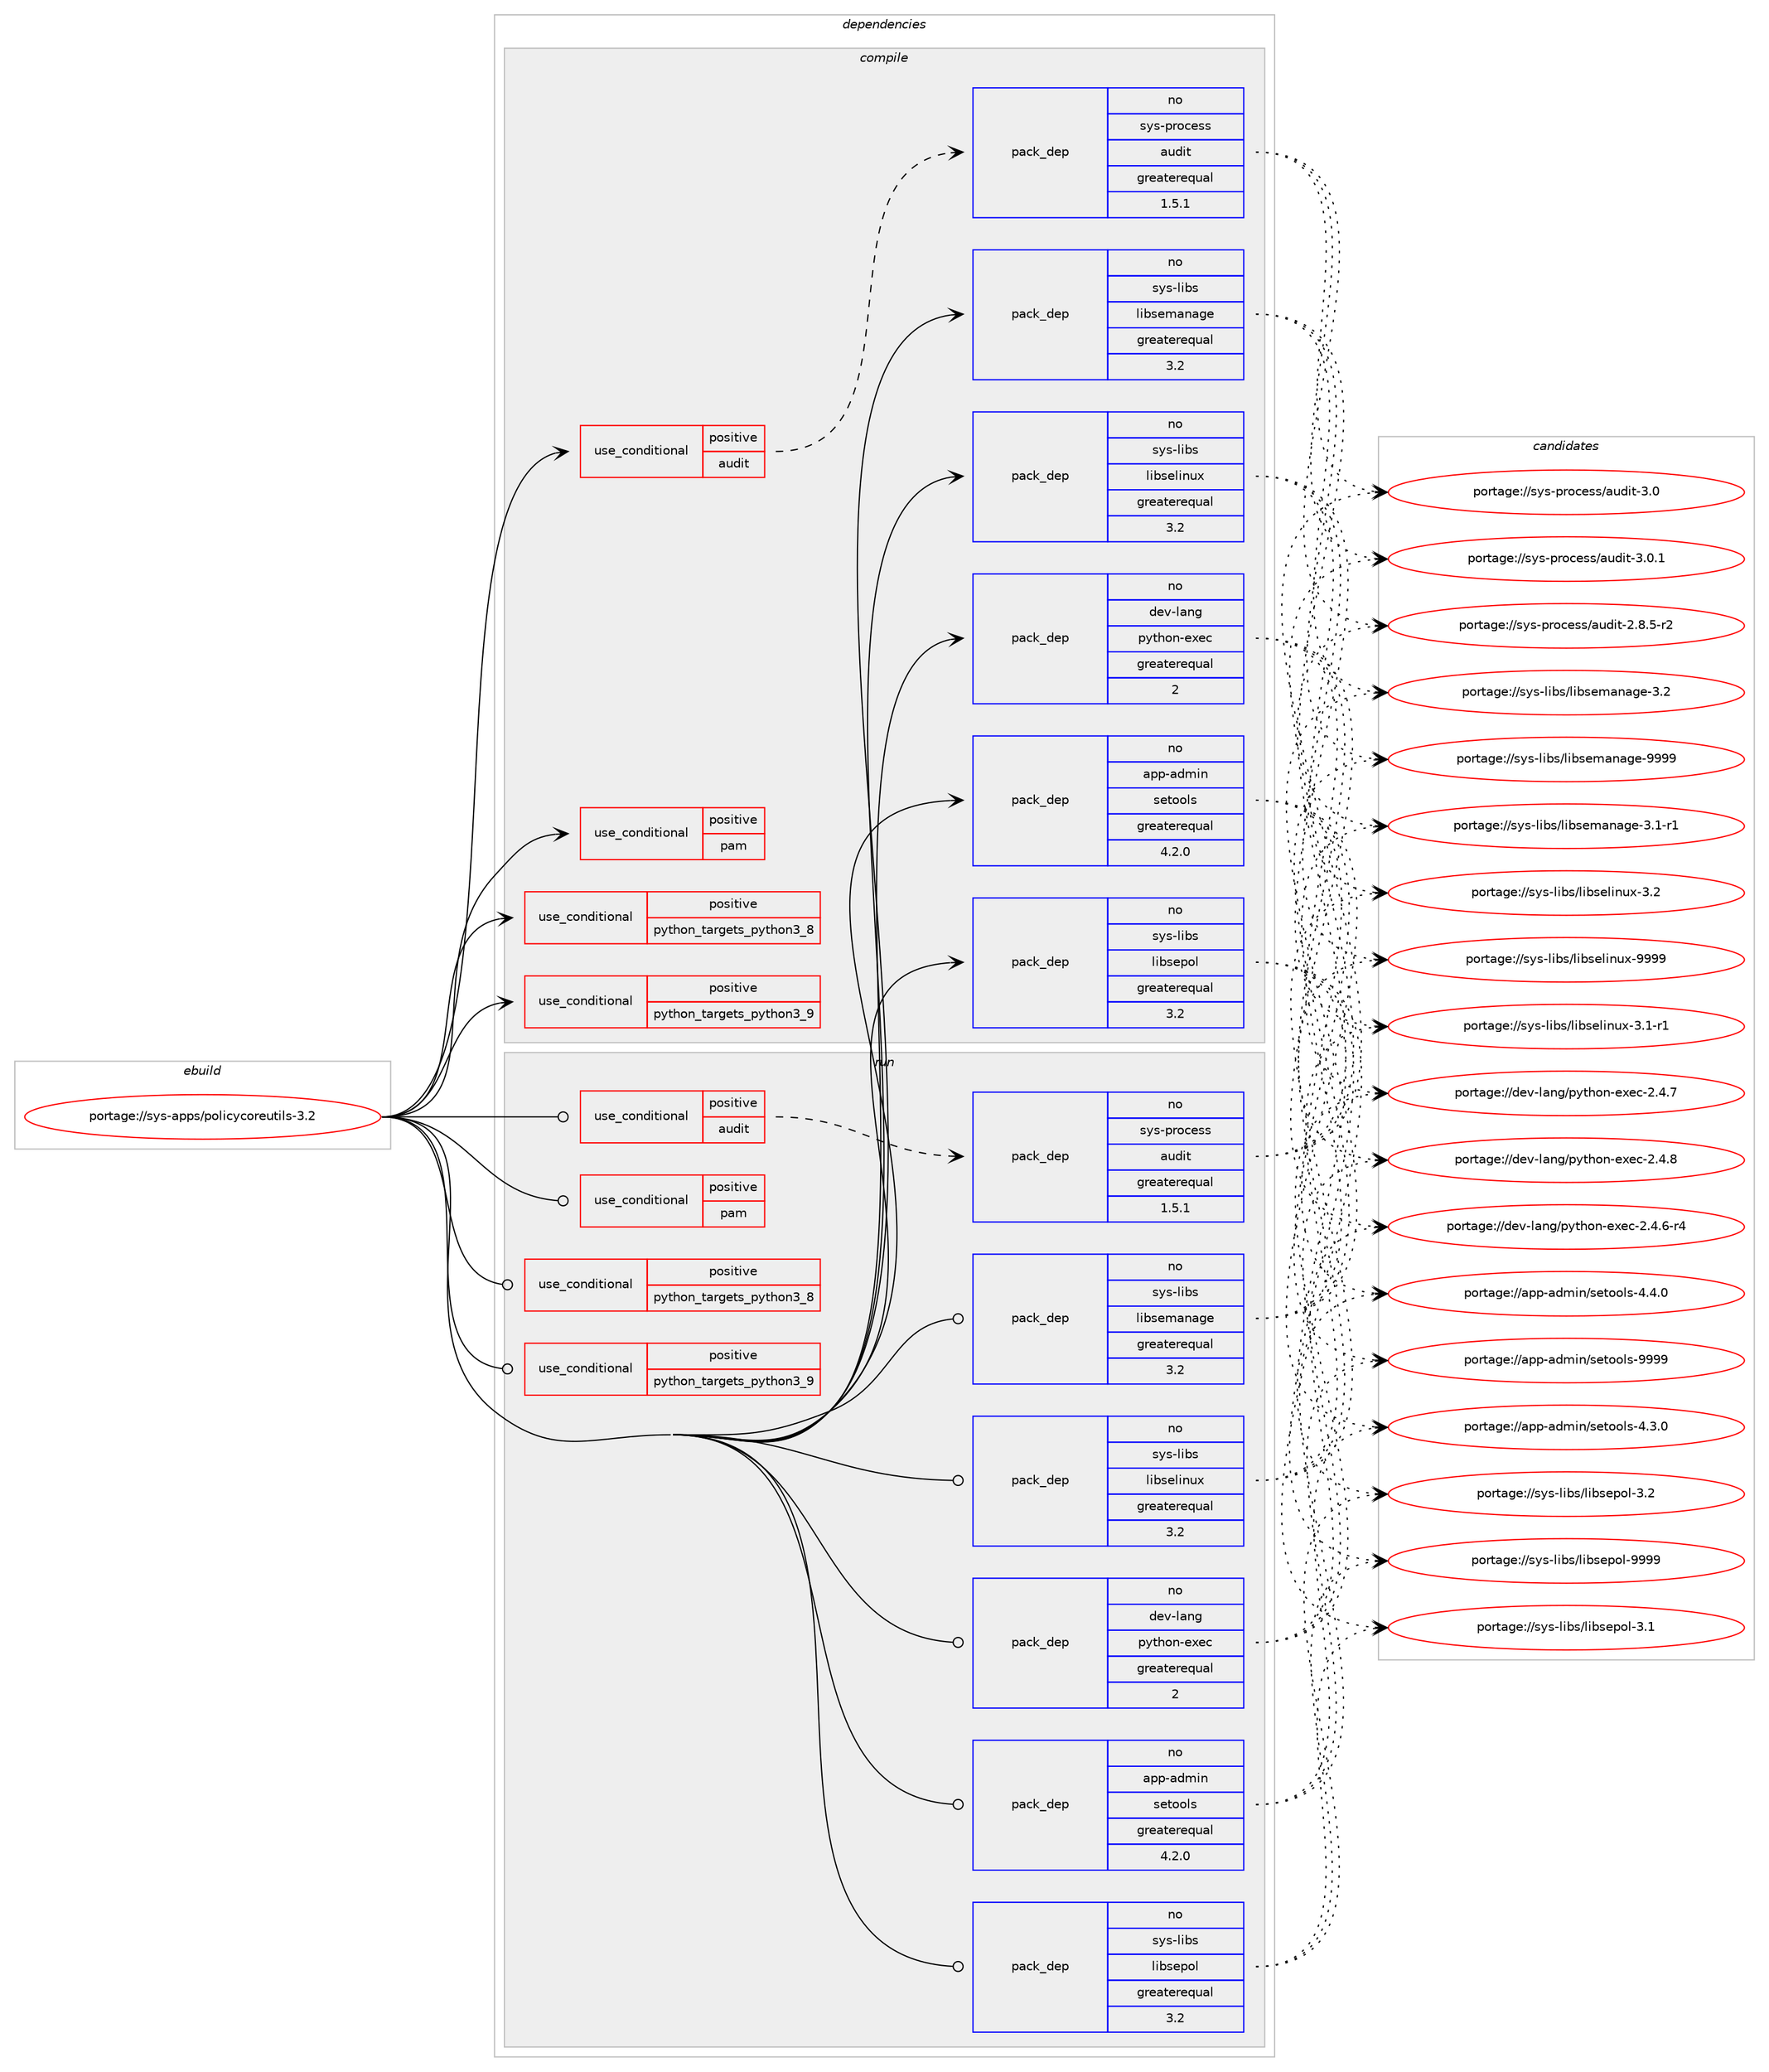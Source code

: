 digraph prolog {

# *************
# Graph options
# *************

newrank=true;
concentrate=true;
compound=true;
graph [rankdir=LR,fontname=Helvetica,fontsize=10,ranksep=1.5];#, ranksep=2.5, nodesep=0.2];
edge  [arrowhead=vee];
node  [fontname=Helvetica,fontsize=10];

# **********
# The ebuild
# **********

subgraph cluster_leftcol {
color=gray;
rank=same;
label=<<i>ebuild</i>>;
id [label="portage://sys-apps/policycoreutils-3.2", color=red, width=4, href="../sys-apps/policycoreutils-3.2.svg"];
}

# ****************
# The dependencies
# ****************

subgraph cluster_midcol {
color=gray;
label=<<i>dependencies</i>>;
subgraph cluster_compile {
fillcolor="#eeeeee";
style=filled;
label=<<i>compile</i>>;
subgraph cond173 {
dependency315 [label=<<TABLE BORDER="0" CELLBORDER="1" CELLSPACING="0" CELLPADDING="4"><TR><TD ROWSPAN="3" CELLPADDING="10">use_conditional</TD></TR><TR><TD>positive</TD></TR><TR><TD>audit</TD></TR></TABLE>>, shape=none, color=red];
subgraph pack141 {
dependency316 [label=<<TABLE BORDER="0" CELLBORDER="1" CELLSPACING="0" CELLPADDING="4" WIDTH="220"><TR><TD ROWSPAN="6" CELLPADDING="30">pack_dep</TD></TR><TR><TD WIDTH="110">no</TD></TR><TR><TD>sys-process</TD></TR><TR><TD>audit</TD></TR><TR><TD>greaterequal</TD></TR><TR><TD>1.5.1</TD></TR></TABLE>>, shape=none, color=blue];
}
dependency315:e -> dependency316:w [weight=20,style="dashed",arrowhead="vee"];
}
id:e -> dependency315:w [weight=20,style="solid",arrowhead="vee"];
subgraph cond174 {
dependency317 [label=<<TABLE BORDER="0" CELLBORDER="1" CELLSPACING="0" CELLPADDING="4"><TR><TD ROWSPAN="3" CELLPADDING="10">use_conditional</TD></TR><TR><TD>positive</TD></TR><TR><TD>pam</TD></TR></TABLE>>, shape=none, color=red];
# *** BEGIN UNKNOWN DEPENDENCY TYPE (TODO) ***
# dependency317 -> package_dependency(portage://sys-apps/policycoreutils-3.2,install,no,sys-libs,pam,none,[,,],any_same_slot,[])
# *** END UNKNOWN DEPENDENCY TYPE (TODO) ***

}
id:e -> dependency317:w [weight=20,style="solid",arrowhead="vee"];
subgraph cond175 {
dependency318 [label=<<TABLE BORDER="0" CELLBORDER="1" CELLSPACING="0" CELLPADDING="4"><TR><TD ROWSPAN="3" CELLPADDING="10">use_conditional</TD></TR><TR><TD>positive</TD></TR><TR><TD>python_targets_python3_8</TD></TR></TABLE>>, shape=none, color=red];
# *** BEGIN UNKNOWN DEPENDENCY TYPE (TODO) ***
# dependency318 -> package_dependency(portage://sys-apps/policycoreutils-3.2,install,no,dev-lang,python,none,[,,],[slot(3.8)],[use(enable(xml),none)])
# *** END UNKNOWN DEPENDENCY TYPE (TODO) ***

}
id:e -> dependency318:w [weight=20,style="solid",arrowhead="vee"];
subgraph cond176 {
dependency319 [label=<<TABLE BORDER="0" CELLBORDER="1" CELLSPACING="0" CELLPADDING="4"><TR><TD ROWSPAN="3" CELLPADDING="10">use_conditional</TD></TR><TR><TD>positive</TD></TR><TR><TD>python_targets_python3_9</TD></TR></TABLE>>, shape=none, color=red];
# *** BEGIN UNKNOWN DEPENDENCY TYPE (TODO) ***
# dependency319 -> package_dependency(portage://sys-apps/policycoreutils-3.2,install,no,dev-lang,python,none,[,,],[slot(3.9)],[use(enable(xml),none)])
# *** END UNKNOWN DEPENDENCY TYPE (TODO) ***

}
id:e -> dependency319:w [weight=20,style="solid",arrowhead="vee"];
subgraph pack142 {
dependency320 [label=<<TABLE BORDER="0" CELLBORDER="1" CELLSPACING="0" CELLPADDING="4" WIDTH="220"><TR><TD ROWSPAN="6" CELLPADDING="30">pack_dep</TD></TR><TR><TD WIDTH="110">no</TD></TR><TR><TD>app-admin</TD></TR><TR><TD>setools</TD></TR><TR><TD>greaterequal</TD></TR><TR><TD>4.2.0</TD></TR></TABLE>>, shape=none, color=blue];
}
id:e -> dependency320:w [weight=20,style="solid",arrowhead="vee"];
subgraph pack143 {
dependency321 [label=<<TABLE BORDER="0" CELLBORDER="1" CELLSPACING="0" CELLPADDING="4" WIDTH="220"><TR><TD ROWSPAN="6" CELLPADDING="30">pack_dep</TD></TR><TR><TD WIDTH="110">no</TD></TR><TR><TD>dev-lang</TD></TR><TR><TD>python-exec</TD></TR><TR><TD>greaterequal</TD></TR><TR><TD>2</TD></TR></TABLE>>, shape=none, color=blue];
}
id:e -> dependency321:w [weight=20,style="solid",arrowhead="vee"];
# *** BEGIN UNKNOWN DEPENDENCY TYPE (TODO) ***
# id -> package_dependency(portage://sys-apps/policycoreutils-3.2,install,no,sys-libs,libcap-ng,none,[,,],any_same_slot,[])
# *** END UNKNOWN DEPENDENCY TYPE (TODO) ***

subgraph pack144 {
dependency322 [label=<<TABLE BORDER="0" CELLBORDER="1" CELLSPACING="0" CELLPADDING="4" WIDTH="220"><TR><TD ROWSPAN="6" CELLPADDING="30">pack_dep</TD></TR><TR><TD WIDTH="110">no</TD></TR><TR><TD>sys-libs</TD></TR><TR><TD>libselinux</TD></TR><TR><TD>greaterequal</TD></TR><TR><TD>3.2</TD></TR></TABLE>>, shape=none, color=blue];
}
id:e -> dependency322:w [weight=20,style="solid",arrowhead="vee"];
subgraph pack145 {
dependency323 [label=<<TABLE BORDER="0" CELLBORDER="1" CELLSPACING="0" CELLPADDING="4" WIDTH="220"><TR><TD ROWSPAN="6" CELLPADDING="30">pack_dep</TD></TR><TR><TD WIDTH="110">no</TD></TR><TR><TD>sys-libs</TD></TR><TR><TD>libsemanage</TD></TR><TR><TD>greaterequal</TD></TR><TR><TD>3.2</TD></TR></TABLE>>, shape=none, color=blue];
}
id:e -> dependency323:w [weight=20,style="solid",arrowhead="vee"];
subgraph pack146 {
dependency324 [label=<<TABLE BORDER="0" CELLBORDER="1" CELLSPACING="0" CELLPADDING="4" WIDTH="220"><TR><TD ROWSPAN="6" CELLPADDING="30">pack_dep</TD></TR><TR><TD WIDTH="110">no</TD></TR><TR><TD>sys-libs</TD></TR><TR><TD>libsepol</TD></TR><TR><TD>greaterequal</TD></TR><TR><TD>3.2</TD></TR></TABLE>>, shape=none, color=blue];
}
id:e -> dependency324:w [weight=20,style="solid",arrowhead="vee"];
}
subgraph cluster_compileandrun {
fillcolor="#eeeeee";
style=filled;
label=<<i>compile and run</i>>;
}
subgraph cluster_run {
fillcolor="#eeeeee";
style=filled;
label=<<i>run</i>>;
subgraph cond177 {
dependency325 [label=<<TABLE BORDER="0" CELLBORDER="1" CELLSPACING="0" CELLPADDING="4"><TR><TD ROWSPAN="3" CELLPADDING="10">use_conditional</TD></TR><TR><TD>positive</TD></TR><TR><TD>audit</TD></TR></TABLE>>, shape=none, color=red];
subgraph pack147 {
dependency326 [label=<<TABLE BORDER="0" CELLBORDER="1" CELLSPACING="0" CELLPADDING="4" WIDTH="220"><TR><TD ROWSPAN="6" CELLPADDING="30">pack_dep</TD></TR><TR><TD WIDTH="110">no</TD></TR><TR><TD>sys-process</TD></TR><TR><TD>audit</TD></TR><TR><TD>greaterequal</TD></TR><TR><TD>1.5.1</TD></TR></TABLE>>, shape=none, color=blue];
}
dependency325:e -> dependency326:w [weight=20,style="dashed",arrowhead="vee"];
}
id:e -> dependency325:w [weight=20,style="solid",arrowhead="odot"];
subgraph cond178 {
dependency327 [label=<<TABLE BORDER="0" CELLBORDER="1" CELLSPACING="0" CELLPADDING="4"><TR><TD ROWSPAN="3" CELLPADDING="10">use_conditional</TD></TR><TR><TD>positive</TD></TR><TR><TD>pam</TD></TR></TABLE>>, shape=none, color=red];
# *** BEGIN UNKNOWN DEPENDENCY TYPE (TODO) ***
# dependency327 -> package_dependency(portage://sys-apps/policycoreutils-3.2,run,no,sys-libs,pam,none,[,,],any_same_slot,[])
# *** END UNKNOWN DEPENDENCY TYPE (TODO) ***

}
id:e -> dependency327:w [weight=20,style="solid",arrowhead="odot"];
subgraph cond179 {
dependency328 [label=<<TABLE BORDER="0" CELLBORDER="1" CELLSPACING="0" CELLPADDING="4"><TR><TD ROWSPAN="3" CELLPADDING="10">use_conditional</TD></TR><TR><TD>positive</TD></TR><TR><TD>python_targets_python3_8</TD></TR></TABLE>>, shape=none, color=red];
# *** BEGIN UNKNOWN DEPENDENCY TYPE (TODO) ***
# dependency328 -> package_dependency(portage://sys-apps/policycoreutils-3.2,run,no,dev-lang,python,none,[,,],[slot(3.8)],[use(enable(xml),none)])
# *** END UNKNOWN DEPENDENCY TYPE (TODO) ***

}
id:e -> dependency328:w [weight=20,style="solid",arrowhead="odot"];
subgraph cond180 {
dependency329 [label=<<TABLE BORDER="0" CELLBORDER="1" CELLSPACING="0" CELLPADDING="4"><TR><TD ROWSPAN="3" CELLPADDING="10">use_conditional</TD></TR><TR><TD>positive</TD></TR><TR><TD>python_targets_python3_9</TD></TR></TABLE>>, shape=none, color=red];
# *** BEGIN UNKNOWN DEPENDENCY TYPE (TODO) ***
# dependency329 -> package_dependency(portage://sys-apps/policycoreutils-3.2,run,no,dev-lang,python,none,[,,],[slot(3.9)],[use(enable(xml),none)])
# *** END UNKNOWN DEPENDENCY TYPE (TODO) ***

}
id:e -> dependency329:w [weight=20,style="solid",arrowhead="odot"];
subgraph pack148 {
dependency330 [label=<<TABLE BORDER="0" CELLBORDER="1" CELLSPACING="0" CELLPADDING="4" WIDTH="220"><TR><TD ROWSPAN="6" CELLPADDING="30">pack_dep</TD></TR><TR><TD WIDTH="110">no</TD></TR><TR><TD>app-admin</TD></TR><TR><TD>setools</TD></TR><TR><TD>greaterequal</TD></TR><TR><TD>4.2.0</TD></TR></TABLE>>, shape=none, color=blue];
}
id:e -> dependency330:w [weight=20,style="solid",arrowhead="odot"];
# *** BEGIN UNKNOWN DEPENDENCY TYPE (TODO) ***
# id -> package_dependency(portage://sys-apps/policycoreutils-3.2,run,no,app-misc,pax-utils,none,[,,],[],[])
# *** END UNKNOWN DEPENDENCY TYPE (TODO) ***

subgraph pack149 {
dependency331 [label=<<TABLE BORDER="0" CELLBORDER="1" CELLSPACING="0" CELLPADDING="4" WIDTH="220"><TR><TD ROWSPAN="6" CELLPADDING="30">pack_dep</TD></TR><TR><TD WIDTH="110">no</TD></TR><TR><TD>dev-lang</TD></TR><TR><TD>python-exec</TD></TR><TR><TD>greaterequal</TD></TR><TR><TD>2</TD></TR></TABLE>>, shape=none, color=blue];
}
id:e -> dependency331:w [weight=20,style="solid",arrowhead="odot"];
# *** BEGIN UNKNOWN DEPENDENCY TYPE (TODO) ***
# id -> package_dependency(portage://sys-apps/policycoreutils-3.2,run,no,sys-libs,libcap-ng,none,[,,],any_same_slot,[])
# *** END UNKNOWN DEPENDENCY TYPE (TODO) ***

subgraph pack150 {
dependency332 [label=<<TABLE BORDER="0" CELLBORDER="1" CELLSPACING="0" CELLPADDING="4" WIDTH="220"><TR><TD ROWSPAN="6" CELLPADDING="30">pack_dep</TD></TR><TR><TD WIDTH="110">no</TD></TR><TR><TD>sys-libs</TD></TR><TR><TD>libselinux</TD></TR><TR><TD>greaterequal</TD></TR><TR><TD>3.2</TD></TR></TABLE>>, shape=none, color=blue];
}
id:e -> dependency332:w [weight=20,style="solid",arrowhead="odot"];
subgraph pack151 {
dependency333 [label=<<TABLE BORDER="0" CELLBORDER="1" CELLSPACING="0" CELLPADDING="4" WIDTH="220"><TR><TD ROWSPAN="6" CELLPADDING="30">pack_dep</TD></TR><TR><TD WIDTH="110">no</TD></TR><TR><TD>sys-libs</TD></TR><TR><TD>libsemanage</TD></TR><TR><TD>greaterequal</TD></TR><TR><TD>3.2</TD></TR></TABLE>>, shape=none, color=blue];
}
id:e -> dependency333:w [weight=20,style="solid",arrowhead="odot"];
subgraph pack152 {
dependency334 [label=<<TABLE BORDER="0" CELLBORDER="1" CELLSPACING="0" CELLPADDING="4" WIDTH="220"><TR><TD ROWSPAN="6" CELLPADDING="30">pack_dep</TD></TR><TR><TD WIDTH="110">no</TD></TR><TR><TD>sys-libs</TD></TR><TR><TD>libsepol</TD></TR><TR><TD>greaterequal</TD></TR><TR><TD>3.2</TD></TR></TABLE>>, shape=none, color=blue];
}
id:e -> dependency334:w [weight=20,style="solid",arrowhead="odot"];
}
}

# **************
# The candidates
# **************

subgraph cluster_choices {
rank=same;
color=gray;
label=<<i>candidates</i>>;

subgraph choice141 {
color=black;
nodesep=1;
choice115121115451121141119910111511547971171001051164550465646534511450 [label="portage://sys-process/audit-2.8.5-r2", color=red, width=4,href="../sys-process/audit-2.8.5-r2.svg"];
choice1151211154511211411199101115115479711710010511645514648 [label="portage://sys-process/audit-3.0", color=red, width=4,href="../sys-process/audit-3.0.svg"];
choice11512111545112114111991011151154797117100105116455146484649 [label="portage://sys-process/audit-3.0.1", color=red, width=4,href="../sys-process/audit-3.0.1.svg"];
dependency316:e -> choice115121115451121141119910111511547971171001051164550465646534511450:w [style=dotted,weight="100"];
dependency316:e -> choice1151211154511211411199101115115479711710010511645514648:w [style=dotted,weight="100"];
dependency316:e -> choice11512111545112114111991011151154797117100105116455146484649:w [style=dotted,weight="100"];
}
subgraph choice142 {
color=black;
nodesep=1;
choice97112112459710010910511047115101116111111108115455246514648 [label="portage://app-admin/setools-4.3.0", color=red, width=4,href="../app-admin/setools-4.3.0.svg"];
choice97112112459710010910511047115101116111111108115455246524648 [label="portage://app-admin/setools-4.4.0", color=red, width=4,href="../app-admin/setools-4.4.0.svg"];
choice971121124597100109105110471151011161111111081154557575757 [label="portage://app-admin/setools-9999", color=red, width=4,href="../app-admin/setools-9999.svg"];
dependency320:e -> choice97112112459710010910511047115101116111111108115455246514648:w [style=dotted,weight="100"];
dependency320:e -> choice97112112459710010910511047115101116111111108115455246524648:w [style=dotted,weight="100"];
dependency320:e -> choice971121124597100109105110471151011161111111081154557575757:w [style=dotted,weight="100"];
}
subgraph choice143 {
color=black;
nodesep=1;
choice10010111845108971101034711212111610411111045101120101994550465246544511452 [label="portage://dev-lang/python-exec-2.4.6-r4", color=red, width=4,href="../dev-lang/python-exec-2.4.6-r4.svg"];
choice1001011184510897110103471121211161041111104510112010199455046524655 [label="portage://dev-lang/python-exec-2.4.7", color=red, width=4,href="../dev-lang/python-exec-2.4.7.svg"];
choice1001011184510897110103471121211161041111104510112010199455046524656 [label="portage://dev-lang/python-exec-2.4.8", color=red, width=4,href="../dev-lang/python-exec-2.4.8.svg"];
dependency321:e -> choice10010111845108971101034711212111610411111045101120101994550465246544511452:w [style=dotted,weight="100"];
dependency321:e -> choice1001011184510897110103471121211161041111104510112010199455046524655:w [style=dotted,weight="100"];
dependency321:e -> choice1001011184510897110103471121211161041111104510112010199455046524656:w [style=dotted,weight="100"];
}
subgraph choice144 {
color=black;
nodesep=1;
choice11512111545108105981154710810598115101108105110117120455146494511449 [label="portage://sys-libs/libselinux-3.1-r1", color=red, width=4,href="../sys-libs/libselinux-3.1-r1.svg"];
choice1151211154510810598115471081059811510110810511011712045514650 [label="portage://sys-libs/libselinux-3.2", color=red, width=4,href="../sys-libs/libselinux-3.2.svg"];
choice115121115451081059811547108105981151011081051101171204557575757 [label="portage://sys-libs/libselinux-9999", color=red, width=4,href="../sys-libs/libselinux-9999.svg"];
dependency322:e -> choice11512111545108105981154710810598115101108105110117120455146494511449:w [style=dotted,weight="100"];
dependency322:e -> choice1151211154510810598115471081059811510110810511011712045514650:w [style=dotted,weight="100"];
dependency322:e -> choice115121115451081059811547108105981151011081051101171204557575757:w [style=dotted,weight="100"];
}
subgraph choice145 {
color=black;
nodesep=1;
choice115121115451081059811547108105981151011099711097103101455146494511449 [label="portage://sys-libs/libsemanage-3.1-r1", color=red, width=4,href="../sys-libs/libsemanage-3.1-r1.svg"];
choice11512111545108105981154710810598115101109971109710310145514650 [label="portage://sys-libs/libsemanage-3.2", color=red, width=4,href="../sys-libs/libsemanage-3.2.svg"];
choice1151211154510810598115471081059811510110997110971031014557575757 [label="portage://sys-libs/libsemanage-9999", color=red, width=4,href="../sys-libs/libsemanage-9999.svg"];
dependency323:e -> choice115121115451081059811547108105981151011099711097103101455146494511449:w [style=dotted,weight="100"];
dependency323:e -> choice11512111545108105981154710810598115101109971109710310145514650:w [style=dotted,weight="100"];
dependency323:e -> choice1151211154510810598115471081059811510110997110971031014557575757:w [style=dotted,weight="100"];
}
subgraph choice146 {
color=black;
nodesep=1;
choice1151211154510810598115471081059811510111211110845514649 [label="portage://sys-libs/libsepol-3.1", color=red, width=4,href="../sys-libs/libsepol-3.1.svg"];
choice1151211154510810598115471081059811510111211110845514650 [label="portage://sys-libs/libsepol-3.2", color=red, width=4,href="../sys-libs/libsepol-3.2.svg"];
choice115121115451081059811547108105981151011121111084557575757 [label="portage://sys-libs/libsepol-9999", color=red, width=4,href="../sys-libs/libsepol-9999.svg"];
dependency324:e -> choice1151211154510810598115471081059811510111211110845514649:w [style=dotted,weight="100"];
dependency324:e -> choice1151211154510810598115471081059811510111211110845514650:w [style=dotted,weight="100"];
dependency324:e -> choice115121115451081059811547108105981151011121111084557575757:w [style=dotted,weight="100"];
}
subgraph choice147 {
color=black;
nodesep=1;
choice115121115451121141119910111511547971171001051164550465646534511450 [label="portage://sys-process/audit-2.8.5-r2", color=red, width=4,href="../sys-process/audit-2.8.5-r2.svg"];
choice1151211154511211411199101115115479711710010511645514648 [label="portage://sys-process/audit-3.0", color=red, width=4,href="../sys-process/audit-3.0.svg"];
choice11512111545112114111991011151154797117100105116455146484649 [label="portage://sys-process/audit-3.0.1", color=red, width=4,href="../sys-process/audit-3.0.1.svg"];
dependency326:e -> choice115121115451121141119910111511547971171001051164550465646534511450:w [style=dotted,weight="100"];
dependency326:e -> choice1151211154511211411199101115115479711710010511645514648:w [style=dotted,weight="100"];
dependency326:e -> choice11512111545112114111991011151154797117100105116455146484649:w [style=dotted,weight="100"];
}
subgraph choice148 {
color=black;
nodesep=1;
choice97112112459710010910511047115101116111111108115455246514648 [label="portage://app-admin/setools-4.3.0", color=red, width=4,href="../app-admin/setools-4.3.0.svg"];
choice97112112459710010910511047115101116111111108115455246524648 [label="portage://app-admin/setools-4.4.0", color=red, width=4,href="../app-admin/setools-4.4.0.svg"];
choice971121124597100109105110471151011161111111081154557575757 [label="portage://app-admin/setools-9999", color=red, width=4,href="../app-admin/setools-9999.svg"];
dependency330:e -> choice97112112459710010910511047115101116111111108115455246514648:w [style=dotted,weight="100"];
dependency330:e -> choice97112112459710010910511047115101116111111108115455246524648:w [style=dotted,weight="100"];
dependency330:e -> choice971121124597100109105110471151011161111111081154557575757:w [style=dotted,weight="100"];
}
subgraph choice149 {
color=black;
nodesep=1;
choice10010111845108971101034711212111610411111045101120101994550465246544511452 [label="portage://dev-lang/python-exec-2.4.6-r4", color=red, width=4,href="../dev-lang/python-exec-2.4.6-r4.svg"];
choice1001011184510897110103471121211161041111104510112010199455046524655 [label="portage://dev-lang/python-exec-2.4.7", color=red, width=4,href="../dev-lang/python-exec-2.4.7.svg"];
choice1001011184510897110103471121211161041111104510112010199455046524656 [label="portage://dev-lang/python-exec-2.4.8", color=red, width=4,href="../dev-lang/python-exec-2.4.8.svg"];
dependency331:e -> choice10010111845108971101034711212111610411111045101120101994550465246544511452:w [style=dotted,weight="100"];
dependency331:e -> choice1001011184510897110103471121211161041111104510112010199455046524655:w [style=dotted,weight="100"];
dependency331:e -> choice1001011184510897110103471121211161041111104510112010199455046524656:w [style=dotted,weight="100"];
}
subgraph choice150 {
color=black;
nodesep=1;
choice11512111545108105981154710810598115101108105110117120455146494511449 [label="portage://sys-libs/libselinux-3.1-r1", color=red, width=4,href="../sys-libs/libselinux-3.1-r1.svg"];
choice1151211154510810598115471081059811510110810511011712045514650 [label="portage://sys-libs/libselinux-3.2", color=red, width=4,href="../sys-libs/libselinux-3.2.svg"];
choice115121115451081059811547108105981151011081051101171204557575757 [label="portage://sys-libs/libselinux-9999", color=red, width=4,href="../sys-libs/libselinux-9999.svg"];
dependency332:e -> choice11512111545108105981154710810598115101108105110117120455146494511449:w [style=dotted,weight="100"];
dependency332:e -> choice1151211154510810598115471081059811510110810511011712045514650:w [style=dotted,weight="100"];
dependency332:e -> choice115121115451081059811547108105981151011081051101171204557575757:w [style=dotted,weight="100"];
}
subgraph choice151 {
color=black;
nodesep=1;
choice115121115451081059811547108105981151011099711097103101455146494511449 [label="portage://sys-libs/libsemanage-3.1-r1", color=red, width=4,href="../sys-libs/libsemanage-3.1-r1.svg"];
choice11512111545108105981154710810598115101109971109710310145514650 [label="portage://sys-libs/libsemanage-3.2", color=red, width=4,href="../sys-libs/libsemanage-3.2.svg"];
choice1151211154510810598115471081059811510110997110971031014557575757 [label="portage://sys-libs/libsemanage-9999", color=red, width=4,href="../sys-libs/libsemanage-9999.svg"];
dependency333:e -> choice115121115451081059811547108105981151011099711097103101455146494511449:w [style=dotted,weight="100"];
dependency333:e -> choice11512111545108105981154710810598115101109971109710310145514650:w [style=dotted,weight="100"];
dependency333:e -> choice1151211154510810598115471081059811510110997110971031014557575757:w [style=dotted,weight="100"];
}
subgraph choice152 {
color=black;
nodesep=1;
choice1151211154510810598115471081059811510111211110845514649 [label="portage://sys-libs/libsepol-3.1", color=red, width=4,href="../sys-libs/libsepol-3.1.svg"];
choice1151211154510810598115471081059811510111211110845514650 [label="portage://sys-libs/libsepol-3.2", color=red, width=4,href="../sys-libs/libsepol-3.2.svg"];
choice115121115451081059811547108105981151011121111084557575757 [label="portage://sys-libs/libsepol-9999", color=red, width=4,href="../sys-libs/libsepol-9999.svg"];
dependency334:e -> choice1151211154510810598115471081059811510111211110845514649:w [style=dotted,weight="100"];
dependency334:e -> choice1151211154510810598115471081059811510111211110845514650:w [style=dotted,weight="100"];
dependency334:e -> choice115121115451081059811547108105981151011121111084557575757:w [style=dotted,weight="100"];
}
}

}
